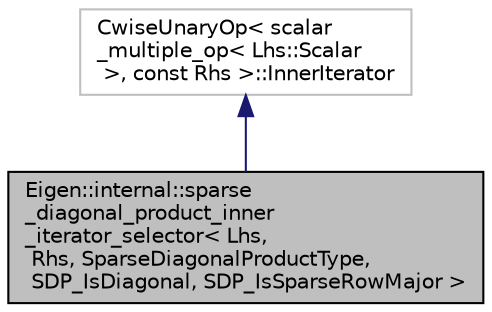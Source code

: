 digraph "Eigen::internal::sparse_diagonal_product_inner_iterator_selector&lt; Lhs, Rhs, SparseDiagonalProductType, SDP_IsDiagonal, SDP_IsSparseRowMajor &gt;"
{
  edge [fontname="Helvetica",fontsize="10",labelfontname="Helvetica",labelfontsize="10"];
  node [fontname="Helvetica",fontsize="10",shape=record];
  Node1 [label="Eigen::internal::sparse\l_diagonal_product_inner\l_iterator_selector\< Lhs,\l Rhs, SparseDiagonalProductType,\l SDP_IsDiagonal, SDP_IsSparseRowMajor \>",height=0.2,width=0.4,color="black", fillcolor="grey75", style="filled" fontcolor="black"];
  Node2 -> Node1 [dir="back",color="midnightblue",fontsize="10",style="solid",fontname="Helvetica"];
  Node2 [label="CwiseUnaryOp\< scalar\l_multiple_op\< Lhs::Scalar\l \>, const Rhs \>::InnerIterator",height=0.2,width=0.4,color="grey75", fillcolor="white", style="filled"];
}
